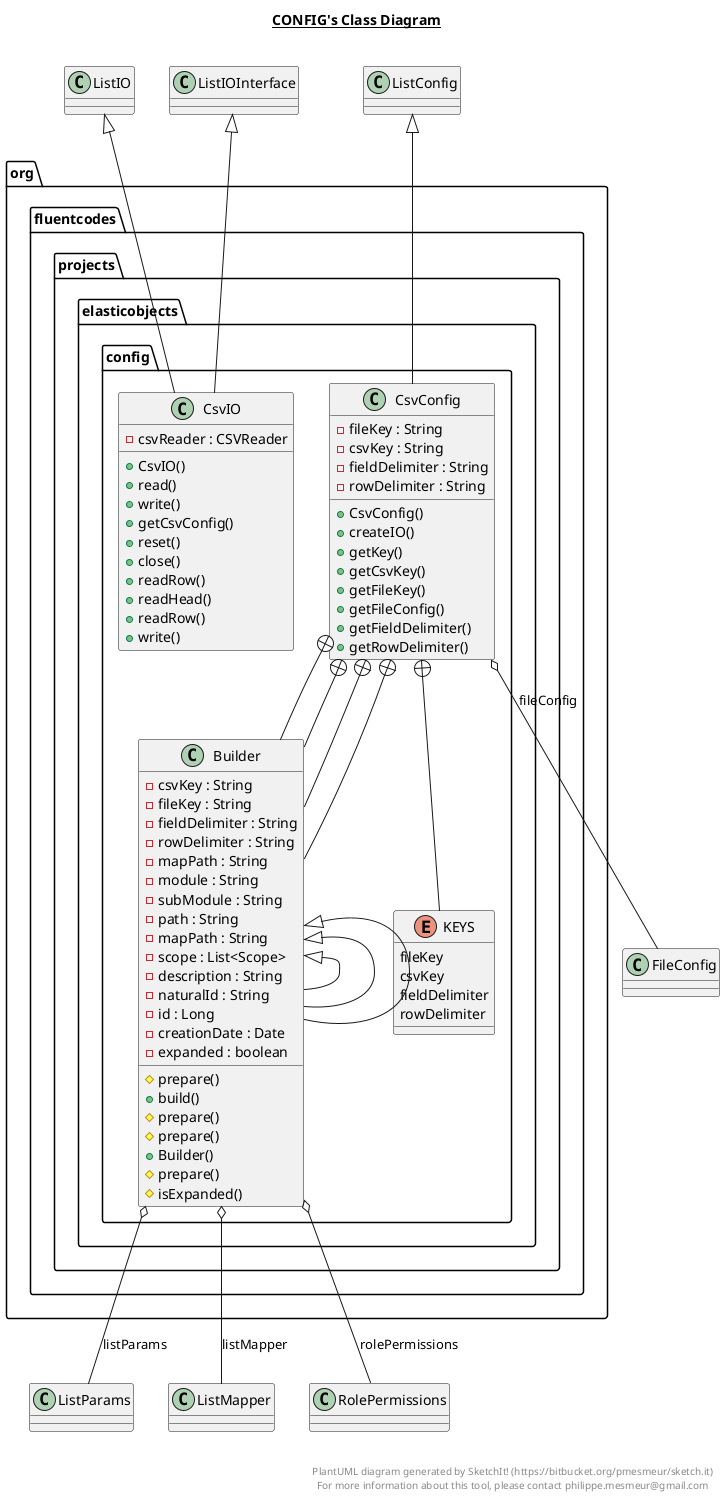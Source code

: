 @startuml

title __CONFIG's Class Diagram__\n

  package org.fluentcodes.projects.elasticobjects {
    package org.fluentcodes.projects.elasticobjects.config {
      class CsvConfig {
          - fileKey : String
          - csvKey : String
          - fieldDelimiter : String
          - rowDelimiter : String
          + CsvConfig()
          + createIO()
          + getKey()
          + getCsvKey()
          + getFileKey()
          + getFileConfig()
          + getFieldDelimiter()
          + getRowDelimiter()
      }
    }
  }
  

  package org.fluentcodes.projects.elasticobjects {
    package org.fluentcodes.projects.elasticobjects.config {
      enum KEYS {
        fileKey
        csvKey
        fieldDelimiter
        rowDelimiter
      }
    }
  }
  

  package org.fluentcodes.projects.elasticobjects {
    package org.fluentcodes.projects.elasticobjects.config {
      class Builder {
          - csvKey : String
          - fileKey : String
          - fieldDelimiter : String
          - rowDelimiter : String
          # prepare()
          + build()
      }
    }
  }
  

  package org.fluentcodes.projects.elasticobjects {
    package org.fluentcodes.projects.elasticobjects.config {
      class Builder {
          # prepare()
      }
    }
  }
  

  package org.fluentcodes.projects.elasticobjects {
    package org.fluentcodes.projects.elasticobjects.config {
      class Builder {
          - mapPath : String
          # prepare()
      }
    }
  }
  

  package org.fluentcodes.projects.elasticobjects {
    package org.fluentcodes.projects.elasticobjects.config {
      class Builder {
          - module : String
          - subModule : String
          - path : String
          - mapPath : String
          - scope : List<Scope>
          - description : String
          - naturalId : String
          - id : Long
          - creationDate : Date
          - expanded : boolean
          + Builder()
          # prepare()
          # isExpanded()
      }
    }
  }
  

  package org.fluentcodes.projects.elasticobjects {
    package org.fluentcodes.projects.elasticobjects.config {
      class CsvIO {
          - csvReader : CSVReader
          + CsvIO()
          + read()
          + write()
          + getCsvConfig()
          + reset()
          + close()
          + readRow()
          + readHead()
          + readRow()
          + write()
      }
    }
  }
  

  CsvConfig -up-|> ListConfig
  CsvConfig o-- FileConfig : fileConfig
  CsvConfig +-down- KEYS
  CsvConfig +-down- Builder
  CsvConfig +-down- Builder
  CsvConfig +-down- Builder
  CsvConfig +-down- Builder
  Builder -up-|> Builder
  Builder -up-|> Builder
  Builder o-- ListParams : listParams
  Builder o-- ListMapper : listMapper
  Builder -up-|> Builder
  Builder o-- RolePermissions : rolePermissions
  CsvIO -up-|> ListIOInterface
  CsvIO -up-|> ListIO


right footer


PlantUML diagram generated by SketchIt! (https://bitbucket.org/pmesmeur/sketch.it)
For more information about this tool, please contact philippe.mesmeur@gmail.com
endfooter

@enduml
